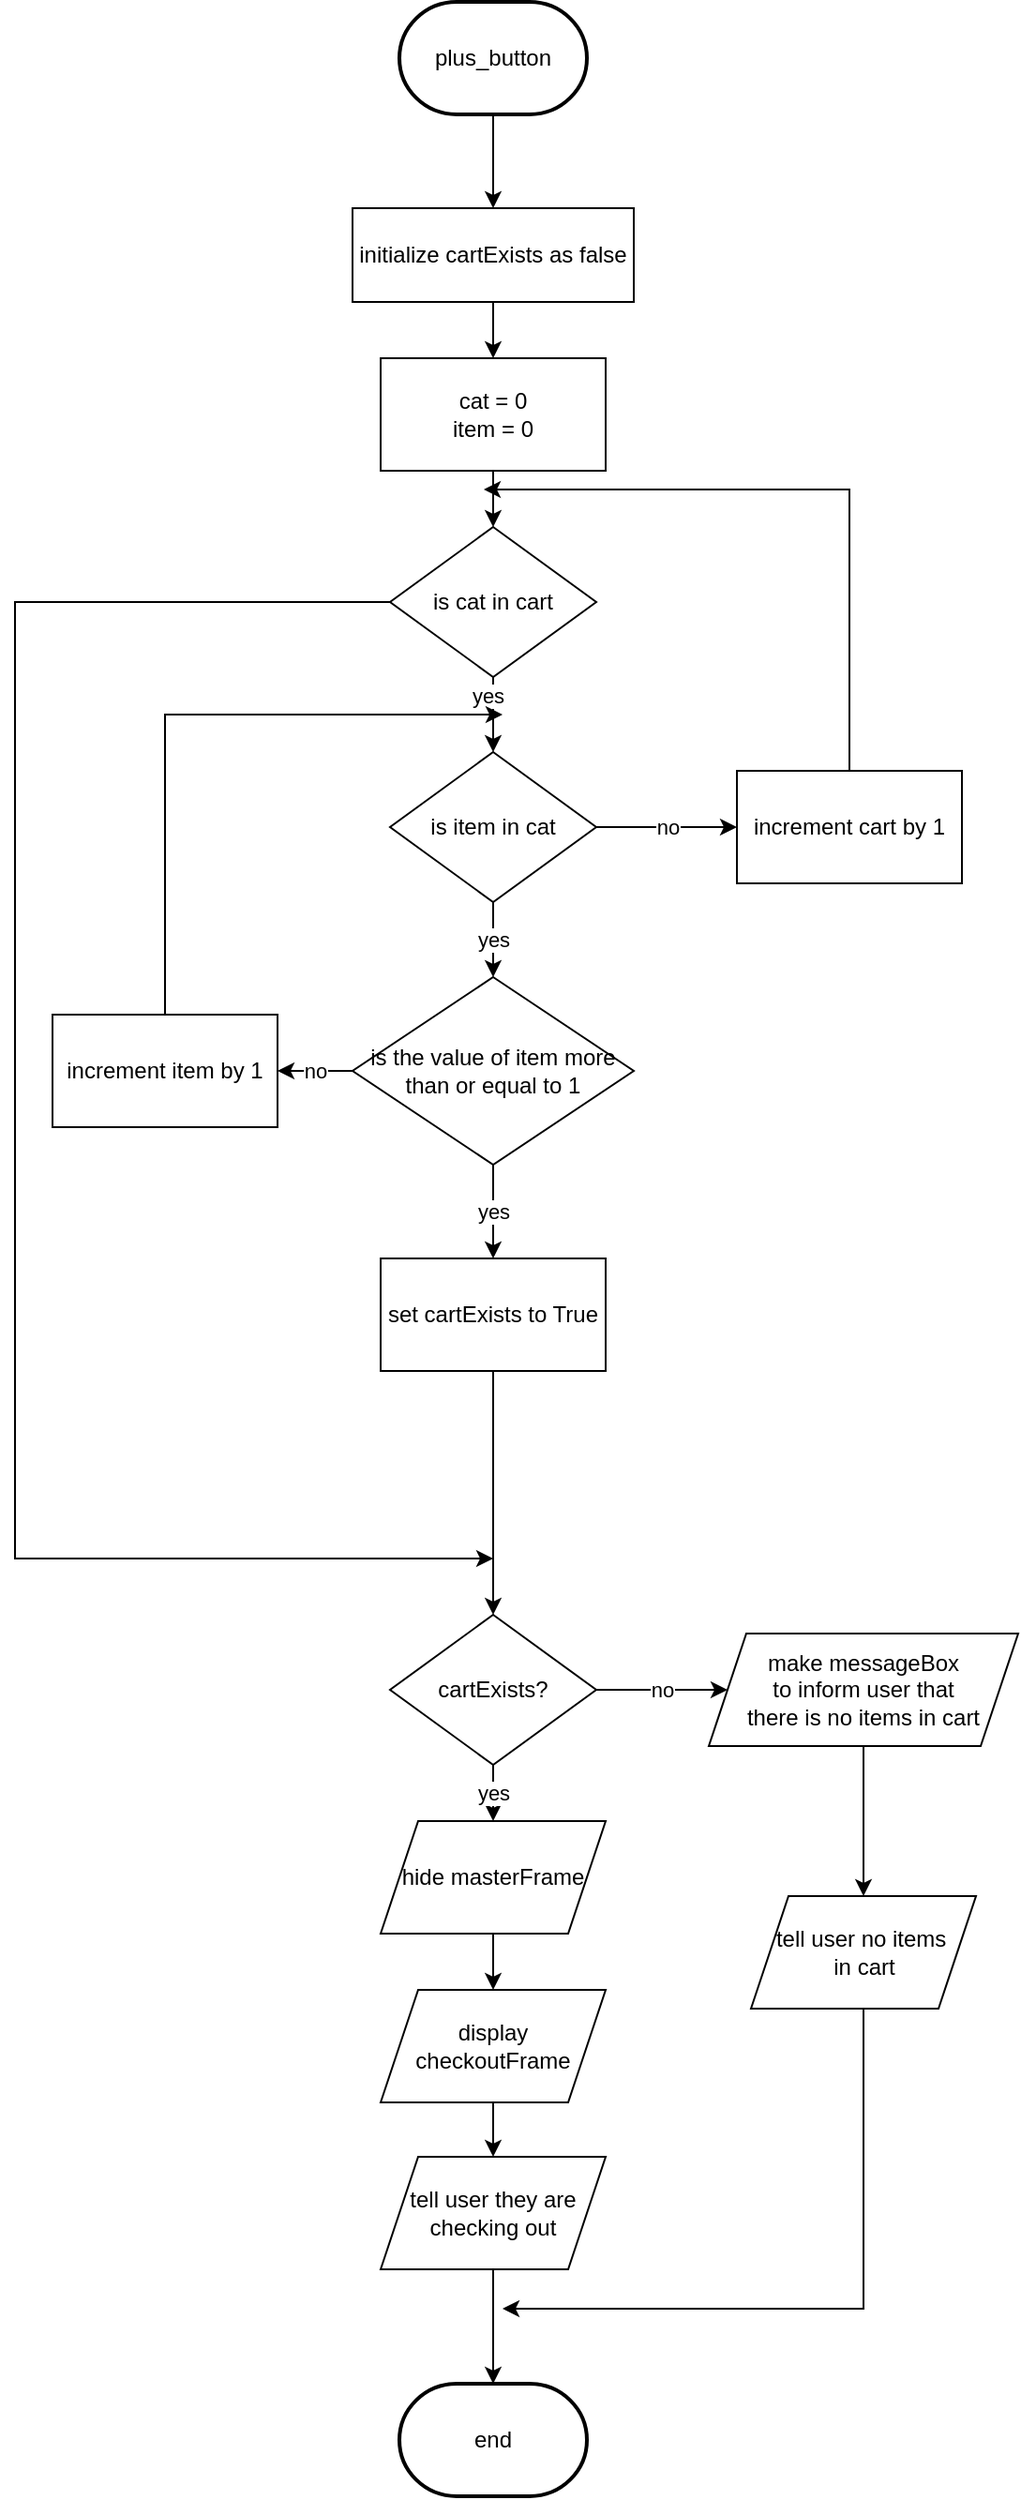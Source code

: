<mxfile version="24.7.4">
  <diagram id="C5RBs43oDa-KdzZeNtuy" name="Page-1">
    <mxGraphModel dx="2127" dy="1443" grid="1" gridSize="10" guides="1" tooltips="1" connect="1" arrows="1" fold="1" page="1" pageScale="1" pageWidth="827" pageHeight="1169" math="0" shadow="0">
      <root>
        <mxCell id="WIyWlLk6GJQsqaUBKTNV-0" />
        <mxCell id="WIyWlLk6GJQsqaUBKTNV-1" parent="WIyWlLk6GJQsqaUBKTNV-0" />
        <mxCell id="-43CJR_Fq_cPjuhIfpJS-17" value="" style="edgeStyle=orthogonalEdgeStyle;rounded=0;orthogonalLoop=1;jettySize=auto;html=1;" edge="1" parent="WIyWlLk6GJQsqaUBKTNV-1" source="-43CJR_Fq_cPjuhIfpJS-9" target="-43CJR_Fq_cPjuhIfpJS-16">
          <mxGeometry relative="1" as="geometry" />
        </mxCell>
        <mxCell id="-43CJR_Fq_cPjuhIfpJS-9" value="initialize cartExists as false" style="rounded=0;whiteSpace=wrap;html=1;" vertex="1" parent="WIyWlLk6GJQsqaUBKTNV-1">
          <mxGeometry x="70" y="130" width="150" height="50" as="geometry" />
        </mxCell>
        <mxCell id="-43CJR_Fq_cPjuhIfpJS-10" style="edgeStyle=orthogonalEdgeStyle;rounded=0;orthogonalLoop=1;jettySize=auto;html=1;entryX=0.5;entryY=0;entryDx=0;entryDy=0;exitX=0.5;exitY=1;exitDx=0;exitDy=0;exitPerimeter=0;" edge="1" parent="WIyWlLk6GJQsqaUBKTNV-1" source="-43CJR_Fq_cPjuhIfpJS-11" target="-43CJR_Fq_cPjuhIfpJS-9">
          <mxGeometry relative="1" as="geometry">
            <mxPoint x="145" y="90" as="sourcePoint" />
          </mxGeometry>
        </mxCell>
        <mxCell id="-43CJR_Fq_cPjuhIfpJS-11" value="plus_button" style="strokeWidth=2;html=1;shape=mxgraph.flowchart.terminator;whiteSpace=wrap;" vertex="1" parent="WIyWlLk6GJQsqaUBKTNV-1">
          <mxGeometry x="95" y="20" width="100" height="60" as="geometry" />
        </mxCell>
        <mxCell id="-43CJR_Fq_cPjuhIfpJS-12" value="end" style="strokeWidth=2;html=1;shape=mxgraph.flowchart.terminator;whiteSpace=wrap;" vertex="1" parent="WIyWlLk6GJQsqaUBKTNV-1">
          <mxGeometry x="95" y="1290" width="100" height="60" as="geometry" />
        </mxCell>
        <mxCell id="-43CJR_Fq_cPjuhIfpJS-20" value="" style="edgeStyle=orthogonalEdgeStyle;rounded=0;orthogonalLoop=1;jettySize=auto;html=1;" edge="1" parent="WIyWlLk6GJQsqaUBKTNV-1" source="-43CJR_Fq_cPjuhIfpJS-16" target="-43CJR_Fq_cPjuhIfpJS-19">
          <mxGeometry relative="1" as="geometry" />
        </mxCell>
        <mxCell id="-43CJR_Fq_cPjuhIfpJS-16" value="&lt;div&gt;cat = 0&lt;/div&gt;&lt;div&gt;item = 0&lt;br&gt;&lt;/div&gt;" style="whiteSpace=wrap;html=1;rounded=0;" vertex="1" parent="WIyWlLk6GJQsqaUBKTNV-1">
          <mxGeometry x="85" y="210" width="120" height="60" as="geometry" />
        </mxCell>
        <mxCell id="-43CJR_Fq_cPjuhIfpJS-22" value="" style="edgeStyle=orthogonalEdgeStyle;rounded=0;orthogonalLoop=1;jettySize=auto;html=1;" edge="1" parent="WIyWlLk6GJQsqaUBKTNV-1" source="-43CJR_Fq_cPjuhIfpJS-19" target="-43CJR_Fq_cPjuhIfpJS-21">
          <mxGeometry relative="1" as="geometry" />
        </mxCell>
        <mxCell id="-43CJR_Fq_cPjuhIfpJS-23" value="yes" style="edgeLabel;html=1;align=center;verticalAlign=middle;resizable=0;points=[];" vertex="1" connectable="0" parent="-43CJR_Fq_cPjuhIfpJS-22">
          <mxGeometry x="-0.5" y="-3" relative="1" as="geometry">
            <mxPoint as="offset" />
          </mxGeometry>
        </mxCell>
        <mxCell id="-43CJR_Fq_cPjuhIfpJS-34" style="edgeStyle=orthogonalEdgeStyle;rounded=0;orthogonalLoop=1;jettySize=auto;html=1;" edge="1" parent="WIyWlLk6GJQsqaUBKTNV-1" source="-43CJR_Fq_cPjuhIfpJS-19">
          <mxGeometry relative="1" as="geometry">
            <mxPoint x="145" y="850" as="targetPoint" />
            <Array as="points">
              <mxPoint x="-110" y="340" />
              <mxPoint x="-110" y="850" />
            </Array>
          </mxGeometry>
        </mxCell>
        <mxCell id="-43CJR_Fq_cPjuhIfpJS-19" value="is cat in cart" style="rhombus;whiteSpace=wrap;html=1;rounded=0;" vertex="1" parent="WIyWlLk6GJQsqaUBKTNV-1">
          <mxGeometry x="90" y="300" width="110" height="80" as="geometry" />
        </mxCell>
        <mxCell id="-43CJR_Fq_cPjuhIfpJS-25" value="no" style="edgeStyle=orthogonalEdgeStyle;rounded=0;orthogonalLoop=1;jettySize=auto;html=1;" edge="1" parent="WIyWlLk6GJQsqaUBKTNV-1" source="-43CJR_Fq_cPjuhIfpJS-21" target="-43CJR_Fq_cPjuhIfpJS-24">
          <mxGeometry relative="1" as="geometry" />
        </mxCell>
        <mxCell id="-43CJR_Fq_cPjuhIfpJS-28" value="yes" style="edgeStyle=orthogonalEdgeStyle;rounded=0;orthogonalLoop=1;jettySize=auto;html=1;" edge="1" parent="WIyWlLk6GJQsqaUBKTNV-1" source="-43CJR_Fq_cPjuhIfpJS-21" target="-43CJR_Fq_cPjuhIfpJS-27">
          <mxGeometry relative="1" as="geometry" />
        </mxCell>
        <mxCell id="-43CJR_Fq_cPjuhIfpJS-21" value="is item in cat" style="rhombus;whiteSpace=wrap;html=1;rounded=0;" vertex="1" parent="WIyWlLk6GJQsqaUBKTNV-1">
          <mxGeometry x="90" y="420" width="110" height="80" as="geometry" />
        </mxCell>
        <mxCell id="-43CJR_Fq_cPjuhIfpJS-26" style="edgeStyle=orthogonalEdgeStyle;rounded=0;orthogonalLoop=1;jettySize=auto;html=1;exitX=0.5;exitY=0;exitDx=0;exitDy=0;" edge="1" parent="WIyWlLk6GJQsqaUBKTNV-1" source="-43CJR_Fq_cPjuhIfpJS-24">
          <mxGeometry relative="1" as="geometry">
            <mxPoint x="140" y="280" as="targetPoint" />
            <mxPoint x="350.04" y="430" as="sourcePoint" />
            <Array as="points">
              <mxPoint x="335" y="280" />
            </Array>
          </mxGeometry>
        </mxCell>
        <mxCell id="-43CJR_Fq_cPjuhIfpJS-24" value="increment cart by 1" style="whiteSpace=wrap;html=1;rounded=0;" vertex="1" parent="WIyWlLk6GJQsqaUBKTNV-1">
          <mxGeometry x="275" y="430" width="120" height="60" as="geometry" />
        </mxCell>
        <mxCell id="-43CJR_Fq_cPjuhIfpJS-30" value="no" style="edgeStyle=orthogonalEdgeStyle;rounded=0;orthogonalLoop=1;jettySize=auto;html=1;" edge="1" parent="WIyWlLk6GJQsqaUBKTNV-1" source="-43CJR_Fq_cPjuhIfpJS-27" target="-43CJR_Fq_cPjuhIfpJS-29">
          <mxGeometry relative="1" as="geometry" />
        </mxCell>
        <mxCell id="-43CJR_Fq_cPjuhIfpJS-33" value="yes" style="edgeStyle=orthogonalEdgeStyle;rounded=0;orthogonalLoop=1;jettySize=auto;html=1;" edge="1" parent="WIyWlLk6GJQsqaUBKTNV-1" source="-43CJR_Fq_cPjuhIfpJS-27" target="-43CJR_Fq_cPjuhIfpJS-32">
          <mxGeometry relative="1" as="geometry" />
        </mxCell>
        <mxCell id="-43CJR_Fq_cPjuhIfpJS-27" value="is the value of item more than or equal to 1" style="rhombus;whiteSpace=wrap;html=1;rounded=0;" vertex="1" parent="WIyWlLk6GJQsqaUBKTNV-1">
          <mxGeometry x="70" y="540" width="150" height="100" as="geometry" />
        </mxCell>
        <mxCell id="-43CJR_Fq_cPjuhIfpJS-31" style="edgeStyle=orthogonalEdgeStyle;rounded=0;orthogonalLoop=1;jettySize=auto;html=1;" edge="1" parent="WIyWlLk6GJQsqaUBKTNV-1" source="-43CJR_Fq_cPjuhIfpJS-29">
          <mxGeometry relative="1" as="geometry">
            <mxPoint x="150" y="400" as="targetPoint" />
            <Array as="points">
              <mxPoint x="-30" y="400" />
            </Array>
          </mxGeometry>
        </mxCell>
        <mxCell id="-43CJR_Fq_cPjuhIfpJS-29" value="increment item by 1" style="whiteSpace=wrap;html=1;rounded=0;" vertex="1" parent="WIyWlLk6GJQsqaUBKTNV-1">
          <mxGeometry x="-90" y="560" width="120" height="60" as="geometry" />
        </mxCell>
        <mxCell id="-43CJR_Fq_cPjuhIfpJS-36" value="" style="edgeStyle=orthogonalEdgeStyle;rounded=0;orthogonalLoop=1;jettySize=auto;html=1;" edge="1" parent="WIyWlLk6GJQsqaUBKTNV-1" source="-43CJR_Fq_cPjuhIfpJS-32" target="-43CJR_Fq_cPjuhIfpJS-35">
          <mxGeometry relative="1" as="geometry" />
        </mxCell>
        <mxCell id="-43CJR_Fq_cPjuhIfpJS-32" value="set cartExists to True" style="whiteSpace=wrap;html=1;rounded=0;" vertex="1" parent="WIyWlLk6GJQsqaUBKTNV-1">
          <mxGeometry x="85" y="690" width="120" height="60" as="geometry" />
        </mxCell>
        <mxCell id="-43CJR_Fq_cPjuhIfpJS-40" value="yes" style="edgeStyle=orthogonalEdgeStyle;rounded=0;orthogonalLoop=1;jettySize=auto;html=1;" edge="1" parent="WIyWlLk6GJQsqaUBKTNV-1" source="-43CJR_Fq_cPjuhIfpJS-35" target="-43CJR_Fq_cPjuhIfpJS-39">
          <mxGeometry relative="1" as="geometry" />
        </mxCell>
        <mxCell id="-43CJR_Fq_cPjuhIfpJS-47" value="no" style="edgeStyle=orthogonalEdgeStyle;rounded=0;orthogonalLoop=1;jettySize=auto;html=1;" edge="1" parent="WIyWlLk6GJQsqaUBKTNV-1" source="-43CJR_Fq_cPjuhIfpJS-35" target="-43CJR_Fq_cPjuhIfpJS-46">
          <mxGeometry relative="1" as="geometry" />
        </mxCell>
        <mxCell id="-43CJR_Fq_cPjuhIfpJS-35" value="cartExists?" style="rhombus;whiteSpace=wrap;html=1;rounded=0;" vertex="1" parent="WIyWlLk6GJQsqaUBKTNV-1">
          <mxGeometry x="90" y="880" width="110" height="80" as="geometry" />
        </mxCell>
        <mxCell id="-43CJR_Fq_cPjuhIfpJS-42" value="" style="edgeStyle=orthogonalEdgeStyle;rounded=0;orthogonalLoop=1;jettySize=auto;html=1;" edge="1" parent="WIyWlLk6GJQsqaUBKTNV-1" source="-43CJR_Fq_cPjuhIfpJS-39" target="-43CJR_Fq_cPjuhIfpJS-41">
          <mxGeometry relative="1" as="geometry" />
        </mxCell>
        <mxCell id="-43CJR_Fq_cPjuhIfpJS-39" value="hide masterFrame" style="shape=parallelogram;perimeter=parallelogramPerimeter;whiteSpace=wrap;html=1;fixedSize=1;rounded=0;" vertex="1" parent="WIyWlLk6GJQsqaUBKTNV-1">
          <mxGeometry x="85" y="990" width="120" height="60" as="geometry" />
        </mxCell>
        <mxCell id="-43CJR_Fq_cPjuhIfpJS-44" value="" style="edgeStyle=orthogonalEdgeStyle;rounded=0;orthogonalLoop=1;jettySize=auto;html=1;" edge="1" parent="WIyWlLk6GJQsqaUBKTNV-1" source="-43CJR_Fq_cPjuhIfpJS-41" target="-43CJR_Fq_cPjuhIfpJS-43">
          <mxGeometry relative="1" as="geometry" />
        </mxCell>
        <mxCell id="-43CJR_Fq_cPjuhIfpJS-41" value="display checkoutFrame" style="shape=parallelogram;perimeter=parallelogramPerimeter;whiteSpace=wrap;html=1;fixedSize=1;rounded=0;" vertex="1" parent="WIyWlLk6GJQsqaUBKTNV-1">
          <mxGeometry x="85" y="1080" width="120" height="60" as="geometry" />
        </mxCell>
        <mxCell id="-43CJR_Fq_cPjuhIfpJS-45" value="" style="edgeStyle=orthogonalEdgeStyle;rounded=0;orthogonalLoop=1;jettySize=auto;html=1;" edge="1" parent="WIyWlLk6GJQsqaUBKTNV-1" source="-43CJR_Fq_cPjuhIfpJS-43" target="-43CJR_Fq_cPjuhIfpJS-12">
          <mxGeometry relative="1" as="geometry" />
        </mxCell>
        <mxCell id="-43CJR_Fq_cPjuhIfpJS-43" value="tell user they are checking out" style="shape=parallelogram;perimeter=parallelogramPerimeter;whiteSpace=wrap;html=1;fixedSize=1;rounded=0;" vertex="1" parent="WIyWlLk6GJQsqaUBKTNV-1">
          <mxGeometry x="85" y="1169" width="120" height="60" as="geometry" />
        </mxCell>
        <mxCell id="-43CJR_Fq_cPjuhIfpJS-49" value="" style="edgeStyle=orthogonalEdgeStyle;rounded=0;orthogonalLoop=1;jettySize=auto;html=1;" edge="1" parent="WIyWlLk6GJQsqaUBKTNV-1" source="-43CJR_Fq_cPjuhIfpJS-46" target="-43CJR_Fq_cPjuhIfpJS-48">
          <mxGeometry relative="1" as="geometry" />
        </mxCell>
        <mxCell id="-43CJR_Fq_cPjuhIfpJS-46" value="&lt;div&gt;make messageBox&lt;/div&gt;&lt;div&gt;to inform user that&lt;/div&gt;&lt;div&gt;there is no items in cart&lt;br&gt;&lt;/div&gt;" style="shape=parallelogram;perimeter=parallelogramPerimeter;whiteSpace=wrap;html=1;fixedSize=1;rounded=0;" vertex="1" parent="WIyWlLk6GJQsqaUBKTNV-1">
          <mxGeometry x="260" y="890" width="165" height="60" as="geometry" />
        </mxCell>
        <mxCell id="-43CJR_Fq_cPjuhIfpJS-50" style="edgeStyle=orthogonalEdgeStyle;rounded=0;orthogonalLoop=1;jettySize=auto;html=1;" edge="1" parent="WIyWlLk6GJQsqaUBKTNV-1" source="-43CJR_Fq_cPjuhIfpJS-48">
          <mxGeometry relative="1" as="geometry">
            <mxPoint x="150" y="1250" as="targetPoint" />
            <Array as="points">
              <mxPoint x="342" y="1250" />
            </Array>
          </mxGeometry>
        </mxCell>
        <mxCell id="-43CJR_Fq_cPjuhIfpJS-48" value="&lt;div&gt;tell user no items&amp;nbsp;&lt;/div&gt;&lt;div&gt;in cart&lt;/div&gt;" style="shape=parallelogram;perimeter=parallelogramPerimeter;whiteSpace=wrap;html=1;fixedSize=1;rounded=0;" vertex="1" parent="WIyWlLk6GJQsqaUBKTNV-1">
          <mxGeometry x="282.5" y="1030" width="120" height="60" as="geometry" />
        </mxCell>
      </root>
    </mxGraphModel>
  </diagram>
</mxfile>
